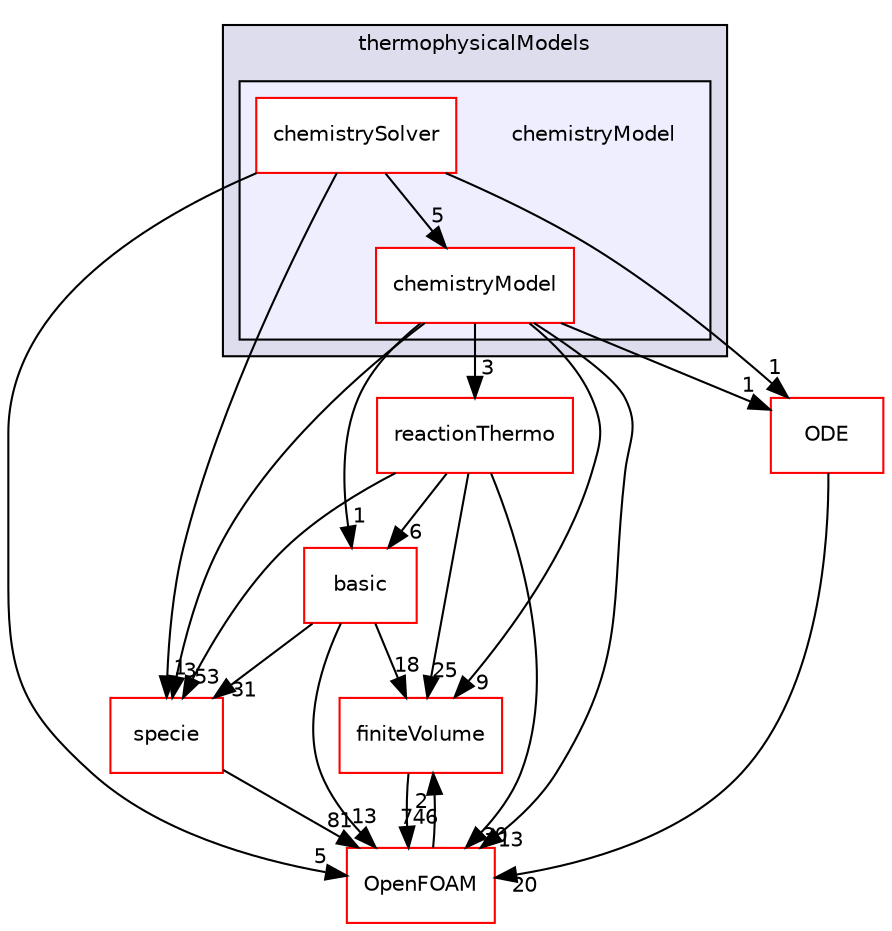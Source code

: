 digraph "src/thermophysicalModels/chemistryModel" {
  bgcolor=transparent;
  compound=true
  node [ fontsize="10", fontname="Helvetica"];
  edge [ labelfontsize="10", labelfontname="Helvetica"];
  subgraph clusterdir_2778d089ec5c4f66810b11f753867003 {
    graph [ bgcolor="#ddddee", pencolor="black", label="thermophysicalModels" fontname="Helvetica", fontsize="10", URL="dir_2778d089ec5c4f66810b11f753867003.html"]
  subgraph clusterdir_1d2615a04667ebfe9c88383cd1b75f4e {
    graph [ bgcolor="#eeeeff", pencolor="black", label="" URL="dir_1d2615a04667ebfe9c88383cd1b75f4e.html"];
    dir_1d2615a04667ebfe9c88383cd1b75f4e [shape=plaintext label="chemistryModel"];
    dir_c571401ccb489c71ff21e08e929f4e25 [shape=box label="chemistryModel" color="red" fillcolor="white" style="filled" URL="dir_c571401ccb489c71ff21e08e929f4e25.html"];
    dir_6bcc1e86007f484a5b22bf400ecd810f [shape=box label="chemistrySolver" color="red" fillcolor="white" style="filled" URL="dir_6bcc1e86007f484a5b22bf400ecd810f.html"];
  }
  }
  dir_9bd15774b555cf7259a6fa18f99fe99b [shape=box label="finiteVolume" color="red" URL="dir_9bd15774b555cf7259a6fa18f99fe99b.html"];
  dir_5c4bf53b114f4c9237cd4ef0431fc9bd [shape=box label="specie" color="red" URL="dir_5c4bf53b114f4c9237cd4ef0431fc9bd.html"];
  dir_c5473ff19b20e6ec4dfe5c310b3778a8 [shape=box label="OpenFOAM" color="red" URL="dir_c5473ff19b20e6ec4dfe5c310b3778a8.html"];
  dir_87c7a4a86ffb283740ec390ea55551cb [shape=box label="reactionThermo" color="red" URL="dir_87c7a4a86ffb283740ec390ea55551cb.html"];
  dir_e47b7a1cb0d621da2e060462b00c1c76 [shape=box label="ODE" color="red" URL="dir_e47b7a1cb0d621da2e060462b00c1c76.html"];
  dir_38cb9973e0eaf6834e10b18bff965c4b [shape=box label="basic" color="red" URL="dir_38cb9973e0eaf6834e10b18bff965c4b.html"];
  dir_9bd15774b555cf7259a6fa18f99fe99b->dir_c5473ff19b20e6ec4dfe5c310b3778a8 [headlabel="746", labeldistance=1.5 headhref="dir_000897_001897.html"];
  dir_5c4bf53b114f4c9237cd4ef0431fc9bd->dir_c5473ff19b20e6ec4dfe5c310b3778a8 [headlabel="81", labeldistance=1.5 headhref="dir_001242_001897.html"];
  dir_c571401ccb489c71ff21e08e929f4e25->dir_9bd15774b555cf7259a6fa18f99fe99b [headlabel="9", labeldistance=1.5 headhref="dir_002794_000897.html"];
  dir_c571401ccb489c71ff21e08e929f4e25->dir_5c4bf53b114f4c9237cd4ef0431fc9bd [headlabel="3", labeldistance=1.5 headhref="dir_002794_001242.html"];
  dir_c571401ccb489c71ff21e08e929f4e25->dir_c5473ff19b20e6ec4dfe5c310b3778a8 [headlabel="13", labeldistance=1.5 headhref="dir_002794_001897.html"];
  dir_c571401ccb489c71ff21e08e929f4e25->dir_87c7a4a86ffb283740ec390ea55551cb [headlabel="3", labeldistance=1.5 headhref="dir_002794_002886.html"];
  dir_c571401ccb489c71ff21e08e929f4e25->dir_e47b7a1cb0d621da2e060462b00c1c76 [headlabel="1", labeldistance=1.5 headhref="dir_002794_001455.html"];
  dir_c571401ccb489c71ff21e08e929f4e25->dir_38cb9973e0eaf6834e10b18bff965c4b [headlabel="1", labeldistance=1.5 headhref="dir_002794_002776.html"];
  dir_6bcc1e86007f484a5b22bf400ecd810f->dir_5c4bf53b114f4c9237cd4ef0431fc9bd [headlabel="1", labeldistance=1.5 headhref="dir_002799_001242.html"];
  dir_6bcc1e86007f484a5b22bf400ecd810f->dir_c571401ccb489c71ff21e08e929f4e25 [headlabel="5", labeldistance=1.5 headhref="dir_002799_002794.html"];
  dir_6bcc1e86007f484a5b22bf400ecd810f->dir_c5473ff19b20e6ec4dfe5c310b3778a8 [headlabel="5", labeldistance=1.5 headhref="dir_002799_001897.html"];
  dir_6bcc1e86007f484a5b22bf400ecd810f->dir_e47b7a1cb0d621da2e060462b00c1c76 [headlabel="1", labeldistance=1.5 headhref="dir_002799_001455.html"];
  dir_c5473ff19b20e6ec4dfe5c310b3778a8->dir_9bd15774b555cf7259a6fa18f99fe99b [headlabel="2", labeldistance=1.5 headhref="dir_001897_000897.html"];
  dir_87c7a4a86ffb283740ec390ea55551cb->dir_9bd15774b555cf7259a6fa18f99fe99b [headlabel="25", labeldistance=1.5 headhref="dir_002886_000897.html"];
  dir_87c7a4a86ffb283740ec390ea55551cb->dir_5c4bf53b114f4c9237cd4ef0431fc9bd [headlabel="53", labeldistance=1.5 headhref="dir_002886_001242.html"];
  dir_87c7a4a86ffb283740ec390ea55551cb->dir_c5473ff19b20e6ec4dfe5c310b3778a8 [headlabel="30", labeldistance=1.5 headhref="dir_002886_001897.html"];
  dir_87c7a4a86ffb283740ec390ea55551cb->dir_38cb9973e0eaf6834e10b18bff965c4b [headlabel="6", labeldistance=1.5 headhref="dir_002886_002776.html"];
  dir_e47b7a1cb0d621da2e060462b00c1c76->dir_c5473ff19b20e6ec4dfe5c310b3778a8 [headlabel="20", labeldistance=1.5 headhref="dir_001455_001897.html"];
  dir_38cb9973e0eaf6834e10b18bff965c4b->dir_9bd15774b555cf7259a6fa18f99fe99b [headlabel="18", labeldistance=1.5 headhref="dir_002776_000897.html"];
  dir_38cb9973e0eaf6834e10b18bff965c4b->dir_5c4bf53b114f4c9237cd4ef0431fc9bd [headlabel="31", labeldistance=1.5 headhref="dir_002776_001242.html"];
  dir_38cb9973e0eaf6834e10b18bff965c4b->dir_c5473ff19b20e6ec4dfe5c310b3778a8 [headlabel="13", labeldistance=1.5 headhref="dir_002776_001897.html"];
}
